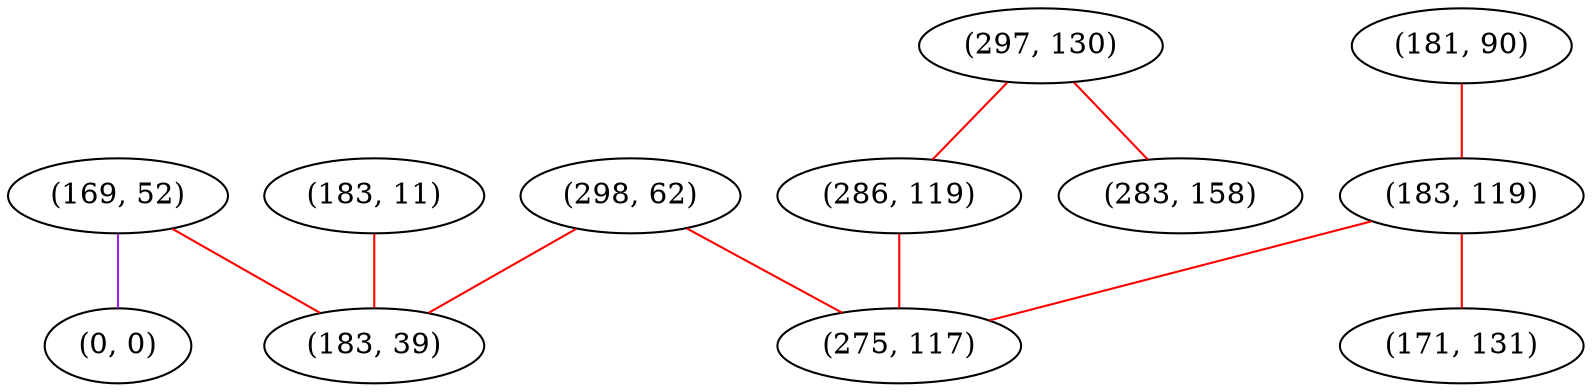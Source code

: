 graph "" {
"(298, 62)";
"(181, 90)";
"(169, 52)";
"(297, 130)";
"(183, 11)";
"(286, 119)";
"(183, 119)";
"(171, 131)";
"(0, 0)";
"(283, 158)";
"(183, 39)";
"(275, 117)";
"(298, 62)" -- "(183, 39)"  [color=red, key=0, weight=1];
"(298, 62)" -- "(275, 117)"  [color=red, key=0, weight=1];
"(181, 90)" -- "(183, 119)"  [color=red, key=0, weight=1];
"(169, 52)" -- "(0, 0)"  [color=purple, key=0, weight=4];
"(169, 52)" -- "(183, 39)"  [color=red, key=0, weight=1];
"(297, 130)" -- "(286, 119)"  [color=red, key=0, weight=1];
"(297, 130)" -- "(283, 158)"  [color=red, key=0, weight=1];
"(183, 11)" -- "(183, 39)"  [color=red, key=0, weight=1];
"(286, 119)" -- "(275, 117)"  [color=red, key=0, weight=1];
"(183, 119)" -- "(171, 131)"  [color=red, key=0, weight=1];
"(183, 119)" -- "(275, 117)"  [color=red, key=0, weight=1];
}
